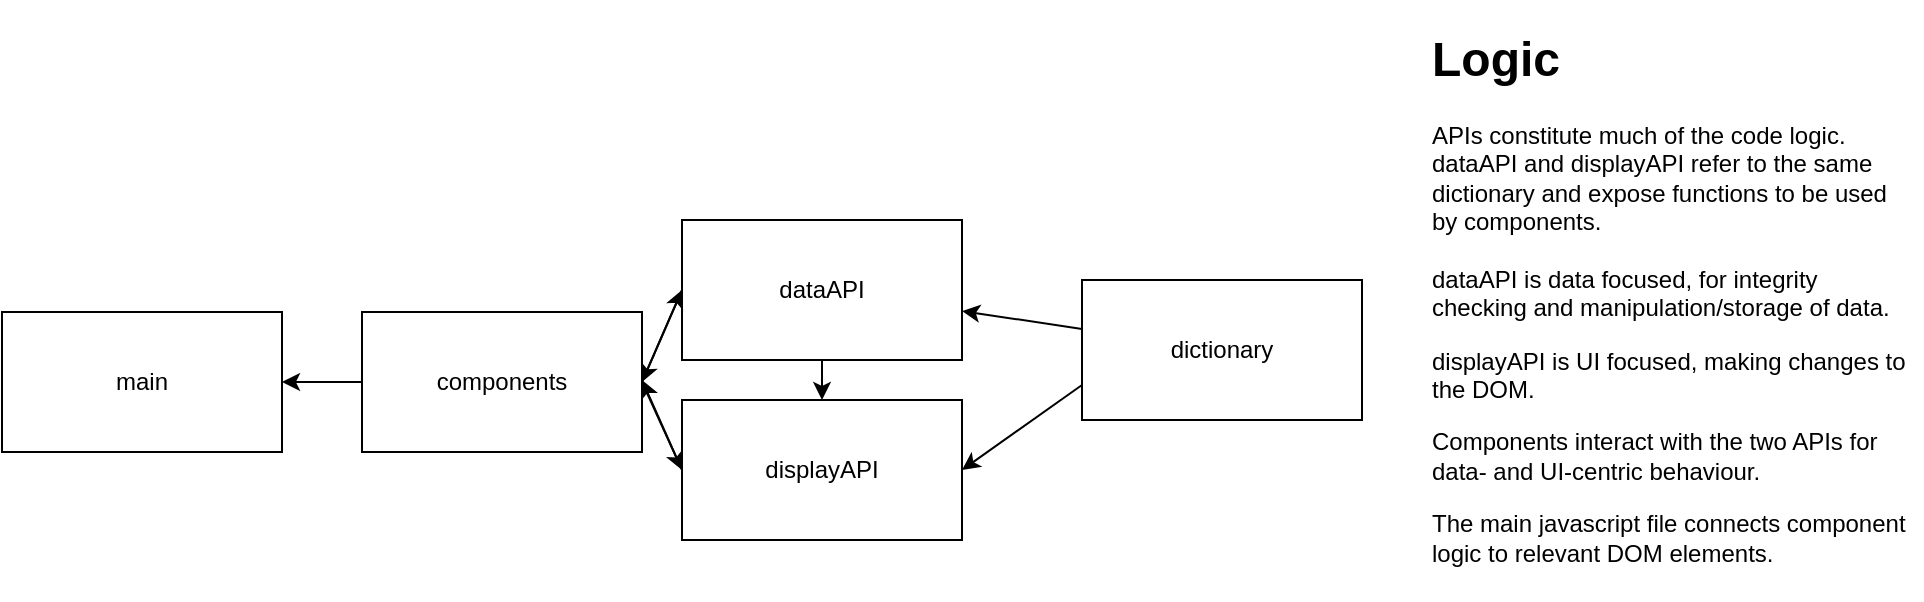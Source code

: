<mxfile>
    <diagram id="UJdVG02fsfTL8Iua6NV-" name="Code Logic">
        <mxGraphModel dx="2137" dy="-1090" grid="1" gridSize="10" guides="1" tooltips="1" connect="1" arrows="1" fold="1" page="0" pageScale="1" pageWidth="2339" pageHeight="3300" math="0" shadow="0">
            <root>
                <mxCell id="0"/>
                <mxCell id="1" parent="0"/>
                <mxCell id="20" style="edgeStyle=none;html=1;exitX=0;exitY=0.5;exitDx=0;exitDy=0;" parent="1" source="4" edge="1">
                    <mxGeometry relative="1" as="geometry">
                        <mxPoint x="-770" y="1790" as="targetPoint"/>
                    </mxGeometry>
                </mxCell>
                <mxCell id="4" value="displayAPI" style="whiteSpace=wrap;html=1;" parent="1" vertex="1">
                    <mxGeometry x="-750" y="1800" width="140" height="70" as="geometry"/>
                </mxCell>
                <mxCell id="18" value="" style="edgeStyle=none;html=1;" parent="1" source="5" target="4" edge="1">
                    <mxGeometry relative="1" as="geometry"/>
                </mxCell>
                <mxCell id="19" style="html=1;exitX=0;exitY=0.5;exitDx=0;exitDy=0;entryX=1;entryY=0.5;entryDx=0;entryDy=0;" parent="1" source="5" target="7" edge="1">
                    <mxGeometry relative="1" as="geometry"/>
                </mxCell>
                <mxCell id="5" value="dataAPI" style="whiteSpace=wrap;html=1;" parent="1" vertex="1">
                    <mxGeometry x="-750" y="1710" width="140" height="70" as="geometry"/>
                </mxCell>
                <mxCell id="10" value="" style="edgeStyle=none;html=1;" parent="1" source="6" target="5" edge="1">
                    <mxGeometry relative="1" as="geometry"/>
                </mxCell>
                <mxCell id="14" style="edgeStyle=none;html=1;exitX=0;exitY=0.75;exitDx=0;exitDy=0;entryX=1;entryY=0.5;entryDx=0;entryDy=0;" parent="1" source="6" target="4" edge="1">
                    <mxGeometry relative="1" as="geometry"/>
                </mxCell>
                <mxCell id="6" value="dictionary" style="whiteSpace=wrap;html=1;" parent="1" vertex="1">
                    <mxGeometry x="-550" y="1740" width="140" height="70" as="geometry"/>
                </mxCell>
                <mxCell id="21" style="edgeStyle=none;html=1;exitX=1;exitY=0.5;exitDx=0;exitDy=0;" parent="1" source="7" edge="1">
                    <mxGeometry relative="1" as="geometry">
                        <mxPoint x="-750" y="1745" as="targetPoint"/>
                    </mxGeometry>
                </mxCell>
                <mxCell id="22" style="edgeStyle=none;html=1;exitX=1;exitY=0.5;exitDx=0;exitDy=0;entryX=0;entryY=0.5;entryDx=0;entryDy=0;" parent="1" source="7" target="4" edge="1">
                    <mxGeometry relative="1" as="geometry"/>
                </mxCell>
                <mxCell id="23" style="edgeStyle=none;html=1;exitX=0;exitY=0.5;exitDx=0;exitDy=0;entryX=1;entryY=0.5;entryDx=0;entryDy=0;" parent="1" source="7" target="8" edge="1">
                    <mxGeometry relative="1" as="geometry"/>
                </mxCell>
                <mxCell id="7" value="components" style="whiteSpace=wrap;html=1;" parent="1" vertex="1">
                    <mxGeometry x="-910" y="1756" width="140" height="70" as="geometry"/>
                </mxCell>
                <mxCell id="8" value="main" style="whiteSpace=wrap;html=1;" parent="1" vertex="1">
                    <mxGeometry x="-1090" y="1756" width="140" height="70" as="geometry"/>
                </mxCell>
                <mxCell id="30" value="&lt;h1&gt;Logic&amp;nbsp;&lt;/h1&gt;&lt;p&gt;APIs constitute much of the code logic.&lt;br&gt;dataAPI and displayAPI refer to the same dictionary and expose functions to be used by components.&lt;br&gt;&lt;br&gt;dataAPI is data focused, for integrity checking and manipulation/storage of data.&lt;/p&gt;&lt;p&gt;displayAPI is UI focused, making changes to the DOM.&lt;/p&gt;&lt;p&gt;Components interact with the two APIs for data- and UI-centric behaviour.&lt;/p&gt;&lt;p&gt;The main javascript file connects component logic to relevant DOM elements.&lt;/p&gt;" style="text;html=1;strokeColor=none;fillColor=none;spacing=5;spacingTop=-20;whiteSpace=wrap;overflow=hidden;rounded=0;" parent="1" vertex="1">
                    <mxGeometry x="-380" y="1610" width="250" height="290" as="geometry"/>
                </mxCell>
            </root>
        </mxGraphModel>
    </diagram>
    <diagram id="YC7LaE1zEYJNJpSbOzna" name="Components">
        <mxGraphModel dx="3182" dy="459" grid="1" gridSize="10" guides="1" tooltips="1" connect="1" arrows="1" fold="1" page="1" pageScale="1" pageWidth="2339" pageHeight="3300" math="0" shadow="0">
            <root>
                <mxCell id="8BrLg2O4_jqGTOIfEkQE-0"/>
                <mxCell id="8BrLg2O4_jqGTOIfEkQE-1" parent="8BrLg2O4_jqGTOIfEkQE-0"/>
                <mxCell id="8BrLg2O4_jqGTOIfEkQE-2" value="BOOKS" style="whiteSpace=wrap;html=1;" vertex="1" parent="8BrLg2O4_jqGTOIfEkQE-1">
                    <mxGeometry x="-760" y="1924" width="140" height="70" as="geometry"/>
                </mxCell>
                <mxCell id="8BrLg2O4_jqGTOIfEkQE-3" value="BOOK_LIST" style="whiteSpace=wrap;html=1;" vertex="1" parent="8BrLg2O4_jqGTOIfEkQE-1">
                    <mxGeometry x="-910" y="1924" width="140" height="70" as="geometry"/>
                </mxCell>
                <mxCell id="8BrLg2O4_jqGTOIfEkQE-4" value="NAV_BAR" style="whiteSpace=wrap;html=1;" vertex="1" parent="8BrLg2O4_jqGTOIfEkQE-1">
                    <mxGeometry x="-910" y="2098" width="140" height="70" as="geometry"/>
                </mxCell>
                <mxCell id="8BrLg2O4_jqGTOIfEkQE-5" value="BOOK_MODAL" style="whiteSpace=wrap;html=1;" vertex="1" parent="8BrLg2O4_jqGTOIfEkQE-1">
                    <mxGeometry x="-910" y="2010" width="140" height="70" as="geometry"/>
                </mxCell>
                <mxCell id="8BrLg2O4_jqGTOIfEkQE-6" value="ADD_BOOK" style="whiteSpace=wrap;html=1;" vertex="1" parent="8BrLg2O4_jqGTOIfEkQE-1">
                    <mxGeometry x="-760" y="2010" width="140" height="70" as="geometry"/>
                </mxCell>
                <mxCell id="8BrLg2O4_jqGTOIfEkQE-7" value="EDIT_BOOK" style="whiteSpace=wrap;html=1;" vertex="1" parent="8BrLg2O4_jqGTOIfEkQE-1">
                    <mxGeometry x="-610" y="2010" width="140" height="70" as="geometry"/>
                </mxCell>
                <mxCell id="JgDuqfCxkIpn-Z59YIoz-0" value="&lt;h1&gt;Components&amp;nbsp;&lt;/h1&gt;&lt;p&gt;...&lt;/p&gt;" style="text;html=1;strokeColor=none;fillColor=none;spacing=5;spacingTop=-20;whiteSpace=wrap;overflow=hidden;rounded=0;" vertex="1" parent="8BrLg2O4_jqGTOIfEkQE-1">
                    <mxGeometry x="-400" y="1910" width="250" height="290" as="geometry"/>
                </mxCell>
            </root>
        </mxGraphModel>
    </diagram>
</mxfile>